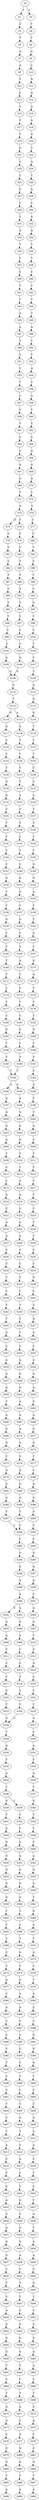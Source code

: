 strict digraph  {
	S0 -> S1 [ label = T ];
	S0 -> S2 [ label = G ];
	S1 -> S3 [ label = C ];
	S2 -> S4 [ label = T ];
	S3 -> S5 [ label = T ];
	S4 -> S6 [ label = T ];
	S5 -> S7 [ label = G ];
	S6 -> S8 [ label = G ];
	S7 -> S9 [ label = A ];
	S8 -> S10 [ label = C ];
	S9 -> S11 [ label = T ];
	S10 -> S12 [ label = G ];
	S11 -> S13 [ label = C ];
	S12 -> S14 [ label = A ];
	S13 -> S15 [ label = C ];
	S14 -> S16 [ label = A ];
	S15 -> S17 [ label = T ];
	S16 -> S18 [ label = G ];
	S17 -> S19 [ label = T ];
	S18 -> S20 [ label = G ];
	S19 -> S21 [ label = G ];
	S20 -> S22 [ label = T ];
	S21 -> S23 [ label = C ];
	S22 -> S24 [ label = A ];
	S23 -> S25 [ label = T ];
	S24 -> S26 [ label = T ];
	S25 -> S27 [ label = C ];
	S26 -> S28 [ label = A ];
	S27 -> S29 [ label = C ];
	S28 -> S30 [ label = C ];
	S29 -> S31 [ label = T ];
	S30 -> S32 [ label = G ];
	S31 -> S33 [ label = G ];
	S32 -> S34 [ label = A ];
	S33 -> S35 [ label = T ];
	S34 -> S36 [ label = T ];
	S35 -> S37 [ label = C ];
	S36 -> S38 [ label = T ];
	S37 -> S39 [ label = C ];
	S38 -> S40 [ label = C ];
	S39 -> S41 [ label = T ];
	S40 -> S42 [ label = C ];
	S41 -> S43 [ label = T ];
	S42 -> S44 [ label = T ];
	S43 -> S45 [ label = G ];
	S44 -> S46 [ label = T ];
	S45 -> S47 [ label = G ];
	S46 -> S48 [ label = A ];
	S47 -> S49 [ label = T ];
	S48 -> S50 [ label = T ];
	S49 -> S51 [ label = C ];
	S50 -> S52 [ label = T ];
	S51 -> S53 [ label = C ];
	S52 -> S54 [ label = A ];
	S53 -> S55 [ label = T ];
	S54 -> S56 [ label = T ];
	S55 -> S57 [ label = C ];
	S56 -> S58 [ label = A ];
	S57 -> S59 [ label = T ];
	S58 -> S60 [ label = T ];
	S59 -> S61 [ label = T ];
	S60 -> S62 [ label = T ];
	S61 -> S63 [ label = C ];
	S62 -> S64 [ label = C ];
	S63 -> S65 [ label = C ];
	S64 -> S66 [ label = G ];
	S65 -> S67 [ label = G ];
	S66 -> S68 [ label = G ];
	S67 -> S69 [ label = G ];
	S68 -> S70 [ label = A ];
	S69 -> S71 [ label = T ];
	S70 -> S72 [ label = T ];
	S71 -> S73 [ label = G ];
	S72 -> S74 [ label = G ];
	S73 -> S75 [ label = G ];
	S73 -> S76 [ label = T ];
	S74 -> S77 [ label = T ];
	S75 -> S78 [ label = C ];
	S76 -> S79 [ label = C ];
	S77 -> S80 [ label = T ];
	S78 -> S81 [ label = T ];
	S79 -> S82 [ label = T ];
	S80 -> S83 [ label = T ];
	S81 -> S84 [ label = C ];
	S82 -> S85 [ label = T ];
	S83 -> S86 [ label = C ];
	S84 -> S87 [ label = T ];
	S85 -> S88 [ label = T ];
	S86 -> S89 [ label = T ];
	S87 -> S90 [ label = C ];
	S88 -> S91 [ label = C ];
	S89 -> S92 [ label = C ];
	S90 -> S93 [ label = C ];
	S91 -> S94 [ label = C ];
	S92 -> S95 [ label = G ];
	S93 -> S96 [ label = T ];
	S94 -> S97 [ label = T ];
	S95 -> S98 [ label = T ];
	S96 -> S99 [ label = C ];
	S97 -> S100 [ label = C ];
	S98 -> S101 [ label = C ];
	S99 -> S102 [ label = C ];
	S100 -> S103 [ label = C ];
	S101 -> S104 [ label = T ];
	S102 -> S105 [ label = G ];
	S103 -> S106 [ label = G ];
	S104 -> S107 [ label = C ];
	S105 -> S108 [ label = G ];
	S106 -> S108 [ label = G ];
	S107 -> S109 [ label = T ];
	S108 -> S110 [ label = G ];
	S109 -> S111 [ label = G ];
	S110 -> S112 [ label = T ];
	S111 -> S113 [ label = G ];
	S112 -> S114 [ label = G ];
	S112 -> S115 [ label = A ];
	S113 -> S116 [ label = G ];
	S114 -> S117 [ label = G ];
	S115 -> S118 [ label = A ];
	S116 -> S119 [ label = T ];
	S117 -> S120 [ label = C ];
	S118 -> S121 [ label = T ];
	S119 -> S122 [ label = T ];
	S120 -> S123 [ label = T ];
	S121 -> S124 [ label = T ];
	S122 -> S125 [ label = T ];
	S123 -> S126 [ label = T ];
	S124 -> S127 [ label = T ];
	S125 -> S128 [ label = C ];
	S126 -> S129 [ label = G ];
	S127 -> S130 [ label = T ];
	S128 -> S131 [ label = C ];
	S129 -> S132 [ label = A ];
	S130 -> S133 [ label = A ];
	S131 -> S134 [ label = A ];
	S132 -> S135 [ label = C ];
	S133 -> S136 [ label = C ];
	S134 -> S137 [ label = T ];
	S135 -> S138 [ label = T ];
	S136 -> S139 [ label = T ];
	S137 -> S140 [ label = T ];
	S138 -> S141 [ label = T ];
	S139 -> S142 [ label = C ];
	S140 -> S143 [ label = T ];
	S141 -> S144 [ label = T ];
	S142 -> S145 [ label = T ];
	S143 -> S146 [ label = C ];
	S144 -> S147 [ label = C ];
	S145 -> S148 [ label = C ];
	S146 -> S149 [ label = G ];
	S147 -> S150 [ label = G ];
	S148 -> S151 [ label = G ];
	S149 -> S152 [ label = G ];
	S150 -> S153 [ label = T ];
	S151 -> S154 [ label = G ];
	S152 -> S155 [ label = A ];
	S153 -> S156 [ label = T ];
	S154 -> S157 [ label = T ];
	S155 -> S158 [ label = T ];
	S156 -> S159 [ label = G ];
	S157 -> S160 [ label = G ];
	S158 -> S161 [ label = T ];
	S159 -> S162 [ label = T ];
	S160 -> S163 [ label = T ];
	S161 -> S164 [ label = A ];
	S162 -> S165 [ label = T ];
	S163 -> S166 [ label = T ];
	S164 -> S167 [ label = T ];
	S165 -> S168 [ label = T ];
	S166 -> S169 [ label = A ];
	S167 -> S170 [ label = G ];
	S168 -> S171 [ label = T ];
	S169 -> S172 [ label = T ];
	S170 -> S173 [ label = A ];
	S171 -> S174 [ label = C ];
	S172 -> S175 [ label = C ];
	S173 -> S176 [ label = T ];
	S174 -> S177 [ label = T ];
	S175 -> S178 [ label = T ];
	S176 -> S179 [ label = T ];
	S177 -> S180 [ label = C ];
	S178 -> S181 [ label = C ];
	S179 -> S182 [ label = T ];
	S180 -> S183 [ label = G ];
	S181 -> S184 [ label = G ];
	S182 -> S185 [ label = G ];
	S183 -> S186 [ label = T ];
	S184 -> S187 [ label = T ];
	S185 -> S188 [ label = T ];
	S186 -> S189 [ label = T ];
	S187 -> S190 [ label = T ];
	S188 -> S191 [ label = T ];
	S189 -> S192 [ label = T ];
	S190 -> S192 [ label = T ];
	S191 -> S193 [ label = C ];
	S192 -> S194 [ label = A ];
	S192 -> S195 [ label = G ];
	S193 -> S196 [ label = A ];
	S194 -> S197 [ label = A ];
	S195 -> S198 [ label = A ];
	S196 -> S199 [ label = T ];
	S197 -> S200 [ label = G ];
	S198 -> S201 [ label = G ];
	S199 -> S202 [ label = T ];
	S200 -> S203 [ label = G ];
	S201 -> S204 [ label = G ];
	S202 -> S205 [ label = A ];
	S203 -> S206 [ label = G ];
	S204 -> S207 [ label = G ];
	S205 -> S208 [ label = C ];
	S206 -> S209 [ label = T ];
	S207 -> S210 [ label = T ];
	S208 -> S211 [ label = T ];
	S209 -> S212 [ label = C ];
	S210 -> S213 [ label = T ];
	S211 -> S214 [ label = T ];
	S212 -> S215 [ label = T ];
	S213 -> S216 [ label = T ];
	S214 -> S217 [ label = T ];
	S215 -> S218 [ label = A ];
	S216 -> S219 [ label = A ];
	S217 -> S220 [ label = T ];
	S218 -> S221 [ label = C ];
	S219 -> S222 [ label = C ];
	S220 -> S223 [ label = C ];
	S221 -> S224 [ label = A ];
	S222 -> S225 [ label = G ];
	S223 -> S226 [ label = T ];
	S224 -> S227 [ label = A ];
	S225 -> S228 [ label = A ];
	S226 -> S229 [ label = T ];
	S227 -> S230 [ label = C ];
	S228 -> S231 [ label = C ];
	S229 -> S232 [ label = C ];
	S230 -> S233 [ label = C ];
	S231 -> S234 [ label = C ];
	S232 -> S235 [ label = C ];
	S233 -> S236 [ label = T ];
	S234 -> S237 [ label = T ];
	S235 -> S238 [ label = G ];
	S236 -> S239 [ label = C ];
	S237 -> S240 [ label = C ];
	S238 -> S241 [ label = C ];
	S239 -> S242 [ label = C ];
	S240 -> S243 [ label = T ];
	S241 -> S244 [ label = C ];
	S242 -> S245 [ label = T ];
	S243 -> S246 [ label = T ];
	S244 -> S247 [ label = A ];
	S245 -> S248 [ label = G ];
	S246 -> S249 [ label = T ];
	S247 -> S250 [ label = A ];
	S248 -> S251 [ label = C ];
	S249 -> S252 [ label = C ];
	S250 -> S253 [ label = C ];
	S251 -> S254 [ label = A ];
	S252 -> S255 [ label = A ];
	S253 -> S256 [ label = A ];
	S254 -> S257 [ label = G ];
	S255 -> S258 [ label = G ];
	S256 -> S259 [ label = A ];
	S257 -> S260 [ label = G ];
	S258 -> S261 [ label = G ];
	S259 -> S262 [ label = A ];
	S260 -> S263 [ label = T ];
	S261 -> S264 [ label = A ];
	S262 -> S265 [ label = G ];
	S263 -> S266 [ label = G ];
	S264 -> S267 [ label = A ];
	S265 -> S268 [ label = A ];
	S266 -> S269 [ label = G ];
	S267 -> S270 [ label = G ];
	S268 -> S271 [ label = G ];
	S269 -> S272 [ label = G ];
	S270 -> S273 [ label = G ];
	S271 -> S274 [ label = G ];
	S272 -> S275 [ label = T ];
	S273 -> S276 [ label = T ];
	S274 -> S277 [ label = T ];
	S275 -> S278 [ label = A ];
	S276 -> S279 [ label = A ];
	S277 -> S280 [ label = C ];
	S278 -> S281 [ label = G ];
	S279 -> S282 [ label = G ];
	S280 -> S283 [ label = A ];
	S281 -> S284 [ label = G ];
	S282 -> S285 [ label = G ];
	S283 -> S286 [ label = G ];
	S284 -> S287 [ label = T ];
	S285 -> S288 [ label = T ];
	S286 -> S289 [ label = A ];
	S287 -> S290 [ label = C ];
	S288 -> S290 [ label = C ];
	S289 -> S291 [ label = C ];
	S290 -> S292 [ label = C ];
	S291 -> S293 [ label = C ];
	S292 -> S294 [ label = C ];
	S293 -> S295 [ label = G ];
	S294 -> S296 [ label = G ];
	S295 -> S297 [ label = G ];
	S296 -> S298 [ label = A ];
	S297 -> S299 [ label = A ];
	S298 -> S300 [ label = A ];
	S299 -> S301 [ label = C ];
	S300 -> S302 [ label = G ];
	S300 -> S303 [ label = A ];
	S301 -> S304 [ label = A ];
	S302 -> S305 [ label = A ];
	S303 -> S306 [ label = A ];
	S304 -> S307 [ label = A ];
	S305 -> S308 [ label = A ];
	S306 -> S309 [ label = A ];
	S307 -> S310 [ label = T ];
	S308 -> S311 [ label = C ];
	S309 -> S312 [ label = C ];
	S310 -> S313 [ label = G ];
	S311 -> S314 [ label = C ];
	S312 -> S315 [ label = C ];
	S313 -> S316 [ label = A ];
	S314 -> S317 [ label = T ];
	S315 -> S318 [ label = T ];
	S316 -> S319 [ label = C ];
	S317 -> S320 [ label = C ];
	S318 -> S321 [ label = C ];
	S319 -> S322 [ label = C ];
	S320 -> S323 [ label = T ];
	S321 -> S324 [ label = T ];
	S322 -> S325 [ label = T ];
	S323 -> S326 [ label = G ];
	S324 -> S326 [ label = G ];
	S325 -> S327 [ label = A ];
	S326 -> S328 [ label = T ];
	S327 -> S329 [ label = C ];
	S328 -> S330 [ label = G ];
	S329 -> S331 [ label = A ];
	S330 -> S332 [ label = T ];
	S331 -> S333 [ label = C ];
	S332 -> S334 [ label = A ];
	S333 -> S335 [ label = A ];
	S334 -> S336 [ label = T ];
	S335 -> S337 [ label = T ];
	S336 -> S338 [ label = G ];
	S336 -> S339 [ label = T ];
	S337 -> S340 [ label = G ];
	S338 -> S341 [ label = T ];
	S339 -> S342 [ label = T ];
	S340 -> S343 [ label = T ];
	S341 -> S344 [ label = A ];
	S342 -> S345 [ label = C ];
	S343 -> S346 [ label = T ];
	S344 -> S347 [ label = G ];
	S345 -> S348 [ label = G ];
	S346 -> S349 [ label = C ];
	S347 -> S350 [ label = G ];
	S348 -> S351 [ label = A ];
	S349 -> S352 [ label = A ];
	S350 -> S353 [ label = G ];
	S351 -> S354 [ label = G ];
	S352 -> S355 [ label = G ];
	S353 -> S356 [ label = G ];
	S354 -> S357 [ label = G ];
	S355 -> S358 [ label = G ];
	S356 -> S359 [ label = G ];
	S357 -> S360 [ label = G ];
	S358 -> S361 [ label = T ];
	S359 -> S362 [ label = T ];
	S360 -> S363 [ label = T ];
	S361 -> S364 [ label = G ];
	S362 -> S365 [ label = T ];
	S363 -> S366 [ label = C ];
	S364 -> S367 [ label = A ];
	S365 -> S368 [ label = T ];
	S366 -> S369 [ label = T ];
	S367 -> S370 [ label = T ];
	S368 -> S371 [ label = C ];
	S369 -> S372 [ label = G ];
	S370 -> S373 [ label = A ];
	S371 -> S374 [ label = T ];
	S372 -> S375 [ label = T ];
	S373 -> S376 [ label = C ];
	S374 -> S377 [ label = G ];
	S375 -> S378 [ label = G ];
	S376 -> S379 [ label = T ];
	S377 -> S380 [ label = C ];
	S378 -> S381 [ label = A ];
	S379 -> S382 [ label = A ];
	S380 -> S383 [ label = A ];
	S381 -> S384 [ label = A ];
	S382 -> S385 [ label = C ];
	S383 -> S386 [ label = T ];
	S384 -> S387 [ label = T ];
	S385 -> S388 [ label = C ];
	S386 -> S389 [ label = C ];
	S387 -> S390 [ label = C ];
	S388 -> S391 [ label = G ];
	S389 -> S392 [ label = C ];
	S390 -> S393 [ label = C ];
	S391 -> S394 [ label = G ];
	S392 -> S395 [ label = T ];
	S393 -> S396 [ label = T ];
	S394 -> S397 [ label = G ];
	S395 -> S398 [ label = C ];
	S396 -> S399 [ label = T ];
	S397 -> S400 [ label = T ];
	S398 -> S401 [ label = C ];
	S399 -> S402 [ label = C ];
	S400 -> S403 [ label = C ];
	S401 -> S404 [ label = T ];
	S402 -> S405 [ label = T ];
	S403 -> S406 [ label = C ];
	S404 -> S407 [ label = C ];
	S405 -> S408 [ label = A ];
	S406 -> S409 [ label = A ];
	S407 -> S410 [ label = T ];
	S408 -> S411 [ label = T ];
	S409 -> S412 [ label = A ];
	S410 -> S413 [ label = A ];
	S411 -> S414 [ label = C ];
	S412 -> S415 [ label = A ];
	S413 -> S416 [ label = C ];
	S414 -> S417 [ label = A ];
	S415 -> S418 [ label = C ];
	S416 -> S419 [ label = C ];
	S417 -> S420 [ label = C ];
	S418 -> S421 [ label = T ];
	S419 -> S422 [ label = C ];
	S420 -> S423 [ label = C ];
	S421 -> S424 [ label = C ];
	S422 -> S425 [ label = A ];
	S423 -> S426 [ label = G ];
	S424 -> S427 [ label = T ];
	S425 -> S428 [ label = C ];
	S426 -> S429 [ label = C ];
	S427 -> S430 [ label = A ];
	S428 -> S431 [ label = G ];
	S429 -> S432 [ label = G ];
	S430 -> S433 [ label = T ];
	S431 -> S434 [ label = G ];
	S432 -> S435 [ label = G ];
	S433 -> S436 [ label = A ];
	S434 -> S437 [ label = G ];
	S435 -> S438 [ label = A ];
	S436 -> S439 [ label = A ];
	S437 -> S440 [ label = C ];
	S438 -> S441 [ label = C ];
	S439 -> S442 [ label = C ];
	S440 -> S443 [ label = T ];
	S441 -> S444 [ label = T ];
	S442 -> S445 [ label = G ];
	S443 -> S446 [ label = C ];
	S444 -> S447 [ label = T ];
	S445 -> S448 [ label = T ];
	S446 -> S449 [ label = A ];
	S447 -> S450 [ label = C ];
	S448 -> S451 [ label = C ];
	S449 -> S452 [ label = A ];
	S450 -> S453 [ label = A ];
	S451 -> S454 [ label = A ];
	S452 -> S455 [ label = G ];
	S453 -> S456 [ label = G ];
	S454 -> S457 [ label = A ];
	S455 -> S458 [ label = G ];
	S456 -> S459 [ label = G ];
	S457 -> S460 [ label = A ];
	S458 -> S461 [ label = T ];
	S459 -> S462 [ label = T ];
	S460 -> S463 [ label = A ];
	S461 -> S464 [ label = C ];
	S462 -> S465 [ label = C ];
	S463 -> S466 [ label = C ];
	S464 -> S467 [ label = T ];
	S465 -> S468 [ label = T ];
	S466 -> S469 [ label = T ];
	S467 -> S470 [ label = G ];
	S468 -> S471 [ label = A ];
	S469 -> S472 [ label = C ];
	S470 -> S473 [ label = G ];
	S471 -> S474 [ label = C ];
	S472 -> S475 [ label = A ];
	S473 -> S476 [ label = C ];
	S474 -> S477 [ label = G ];
	S475 -> S478 [ label = C ];
	S476 -> S479 [ label = G ];
	S477 -> S480 [ label = G ];
	S478 -> S481 [ label = C ];
	S479 -> S482 [ label = G ];
	S480 -> S483 [ label = G ];
	S481 -> S484 [ label = G ];
	S482 -> S485 [ label = T ];
	S483 -> S486 [ label = T ];
	S484 -> S487 [ label = T ];
	S485 -> S488 [ label = A ];
	S486 -> S489 [ label = A ];
	S487 -> S490 [ label = A ];
}
